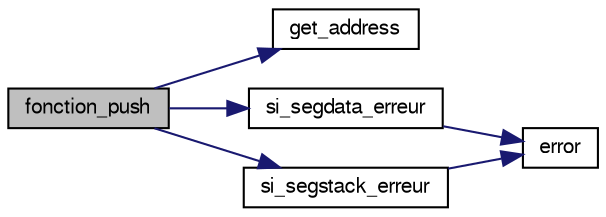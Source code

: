 digraph "fonction_push"
{
  edge [fontname="FreeSans",fontsize="10",labelfontname="FreeSans",labelfontsize="10"];
  node [fontname="FreeSans",fontsize="10",shape=record];
  rankdir="LR";
  Node1 [label="fonction_push",height=0.2,width=0.4,color="black", fillcolor="grey75", style="filled" fontcolor="black"];
  Node1 -> Node2 [color="midnightblue",fontsize="10",style="solid",fontname="FreeSans"];
  Node2 [label="get_address",height=0.2,width=0.4,color="black", fillcolor="white", style="filled",URL="$exec_8c.html#a40bf9406e828cb40f3a85de369f9a422",tooltip="Calcul l&#39;addresse d&#39;une instruction. "];
  Node1 -> Node3 [color="midnightblue",fontsize="10",style="solid",fontname="FreeSans"];
  Node3 [label="si_segdata_erreur",height=0.2,width=0.4,color="black", fillcolor="white", style="filled",URL="$exec_8c.html#a76de3b7254e1a84ae8cea4f8f913674b",tooltip="Appelle error si nous sommes en dehors du segment de données. "];
  Node3 -> Node4 [color="midnightblue",fontsize="10",style="solid",fontname="FreeSans"];
  Node4 [label="error",height=0.2,width=0.4,color="black", fillcolor="white", style="filled",URL="$error_8c.html#a531bb138b38aef758b45a442aa53938a",tooltip="Affichage d&#39;une erreur et fin du simulateur. "];
  Node1 -> Node5 [color="midnightblue",fontsize="10",style="solid",fontname="FreeSans"];
  Node5 [label="si_segstack_erreur",height=0.2,width=0.4,color="black", fillcolor="white", style="filled",URL="$exec_8c.html#aab2a04a0e80b5ab68df134e735571269",tooltip="Appelle error lorsqu&#39;on sort de la pile. "];
  Node5 -> Node4 [color="midnightblue",fontsize="10",style="solid",fontname="FreeSans"];
}
